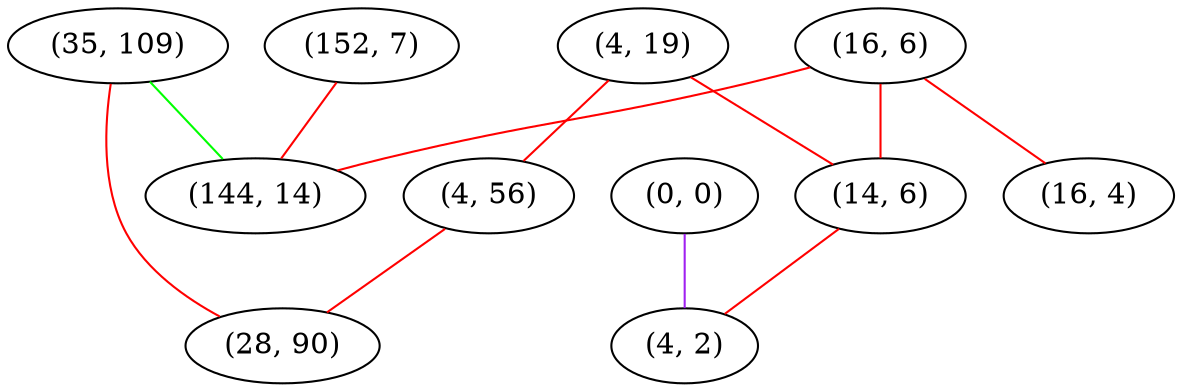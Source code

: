 graph "" {
"(16, 6)";
"(0, 0)";
"(152, 7)";
"(4, 19)";
"(35, 109)";
"(144, 14)";
"(4, 56)";
"(16, 4)";
"(14, 6)";
"(28, 90)";
"(4, 2)";
"(16, 6)" -- "(144, 14)"  [color=red, key=0, weight=1];
"(16, 6)" -- "(16, 4)"  [color=red, key=0, weight=1];
"(16, 6)" -- "(14, 6)"  [color=red, key=0, weight=1];
"(0, 0)" -- "(4, 2)"  [color=purple, key=0, weight=4];
"(152, 7)" -- "(144, 14)"  [color=red, key=0, weight=1];
"(4, 19)" -- "(4, 56)"  [color=red, key=0, weight=1];
"(4, 19)" -- "(14, 6)"  [color=red, key=0, weight=1];
"(35, 109)" -- "(28, 90)"  [color=red, key=0, weight=1];
"(35, 109)" -- "(144, 14)"  [color=green, key=0, weight=2];
"(4, 56)" -- "(28, 90)"  [color=red, key=0, weight=1];
"(14, 6)" -- "(4, 2)"  [color=red, key=0, weight=1];
}
